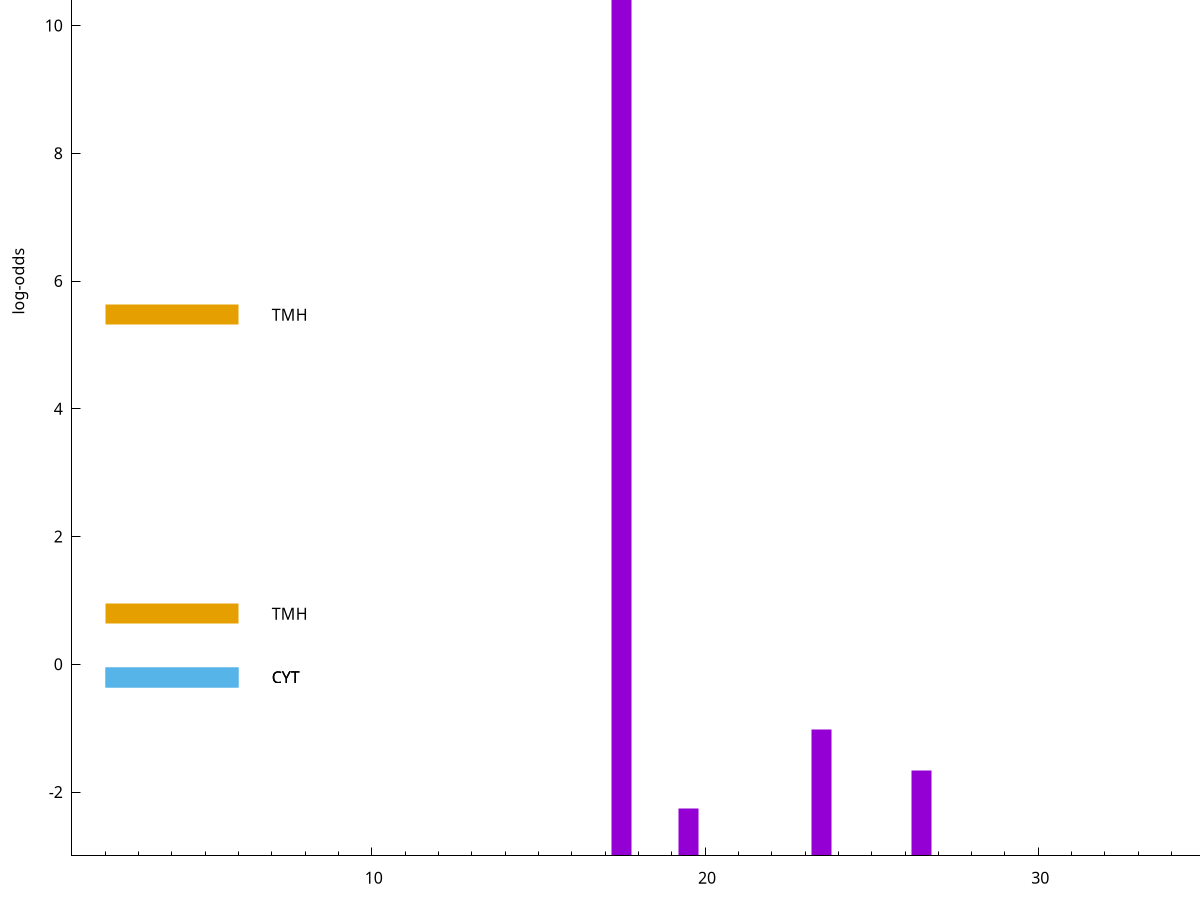 set title "LipoP predictions for SRR4017925.gff"
set size 2., 1.4
set xrange [1:70] 
set mxtics 10
set yrange [-3:15]
set y2range [0:18]
set ylabel "log-odds"
set term postscript eps color solid "Helvetica" 30
set output "SRR4017925.gff32.eps"
set arrow from 2,12.6447 to 6,12.6447 nohead lt 1 lw 20
set label "SpI" at 7,12.6447
set arrow from 2,5.47174 to 6,5.47174 nohead lt 4 lw 20
set label "TMH" at 7,5.47174
set arrow from 2,0.791962 to 6,0.791962 nohead lt 4 lw 20
set label "TMH" at 7,0.791962
set arrow from 2,-0.200913 to 6,-0.200913 nohead lt 3 lw 20
set label "CYT" at 7,-0.200913
set arrow from 2,-0.200913 to 6,-0.200913 nohead lt 3 lw 20
set label "CYT" at 7,-0.200913
set arrow from 2,12.6447 to 6,12.6447 nohead lt 1 lw 20
set label "SpI" at 7,12.6447
# NOTE: The scores below are the log-odds scores with the threshold
# NOTE: subtracted (a hack to make gnuplot make the histogram all
# NOTE: look nice).
plot "-" axes x1y2 title "" with impulses lt 1 lw 20
17.500000 15.644500
23.500000 1.981960
26.500000 1.331130
19.500000 0.738150
e
exit
